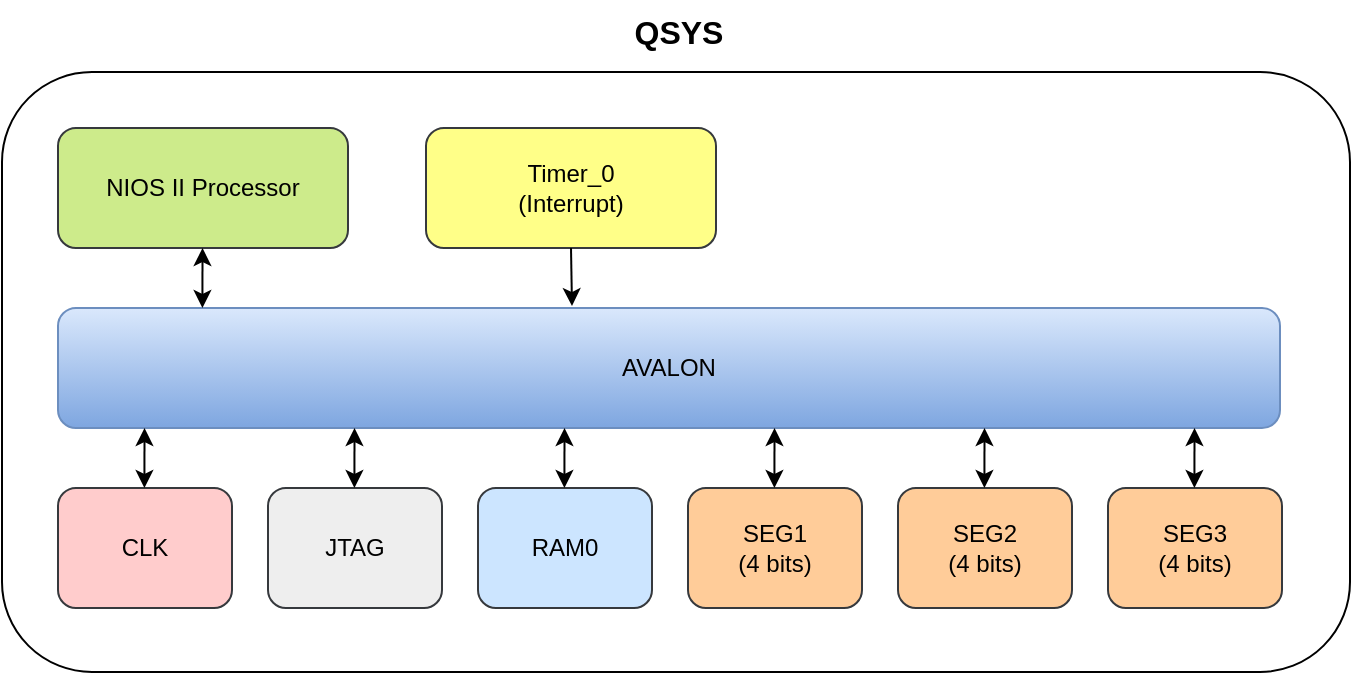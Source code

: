 <mxfile version="23.0.0" type="device">
  <diagram name="Page-1" id="6uvn0BjRNNA6eKQeH8ag">
    <mxGraphModel dx="1802" dy="1154" grid="0" gridSize="10" guides="1" tooltips="1" connect="1" arrows="1" fold="1" page="0" pageScale="1" pageWidth="827" pageHeight="1169" math="0" shadow="0">
      <root>
        <mxCell id="0" />
        <mxCell id="1" parent="0" />
        <mxCell id="ab1ZRsi_1XtIqZTIRvgs-21" value="" style="rounded=1;whiteSpace=wrap;html=1;" parent="1" vertex="1">
          <mxGeometry x="28" y="-117" width="674" height="300" as="geometry" />
        </mxCell>
        <mxCell id="ab1ZRsi_1XtIqZTIRvgs-1" value="AVALON" style="rounded=1;whiteSpace=wrap;html=1;fillColor=#dae8fc;gradientColor=#7ea6e0;strokeColor=#6c8ebf;" parent="1" vertex="1">
          <mxGeometry x="56" y="1" width="611" height="60" as="geometry" />
        </mxCell>
        <mxCell id="ab1ZRsi_1XtIqZTIRvgs-2" value="CLK" style="rounded=1;whiteSpace=wrap;html=1;fillColor=#ffcccc;strokeColor=#36393d;" parent="1" vertex="1">
          <mxGeometry x="56" y="91" width="87" height="60" as="geometry" />
        </mxCell>
        <mxCell id="ab1ZRsi_1XtIqZTIRvgs-3" value="JTAG" style="rounded=1;whiteSpace=wrap;html=1;fillColor=#eeeeee;strokeColor=#36393d;" parent="1" vertex="1">
          <mxGeometry x="161" y="91" width="87" height="60" as="geometry" />
        </mxCell>
        <mxCell id="ab1ZRsi_1XtIqZTIRvgs-4" value="RAM0" style="rounded=1;whiteSpace=wrap;html=1;fillColor=#cce5ff;strokeColor=#36393d;" parent="1" vertex="1">
          <mxGeometry x="266" y="91" width="87" height="60" as="geometry" />
        </mxCell>
        <mxCell id="ab1ZRsi_1XtIqZTIRvgs-5" value="SEG1 &lt;br&gt;(4 bits)" style="rounded=1;whiteSpace=wrap;html=1;fillColor=#ffcc99;strokeColor=#36393d;" parent="1" vertex="1">
          <mxGeometry x="371" y="91" width="87" height="60" as="geometry" />
        </mxCell>
        <mxCell id="ab1ZRsi_1XtIqZTIRvgs-6" value="SEG2 &lt;br&gt;(4 bits)" style="rounded=1;whiteSpace=wrap;html=1;fillColor=#ffcc99;strokeColor=#36393d;" parent="1" vertex="1">
          <mxGeometry x="476" y="91" width="87" height="60" as="geometry" />
        </mxCell>
        <mxCell id="ab1ZRsi_1XtIqZTIRvgs-7" value="SEG3&lt;br&gt;(4 bits)" style="rounded=1;whiteSpace=wrap;html=1;fillColor=#ffcc99;strokeColor=#36393d;" parent="1" vertex="1">
          <mxGeometry x="581" y="91" width="87" height="60" as="geometry" />
        </mxCell>
        <mxCell id="ab1ZRsi_1XtIqZTIRvgs-8" value="NIOS II Processor" style="rounded=1;whiteSpace=wrap;html=1;fillColor=#cdeb8b;strokeColor=#36393d;" parent="1" vertex="1">
          <mxGeometry x="56" y="-89" width="145" height="60" as="geometry" />
        </mxCell>
        <mxCell id="ab1ZRsi_1XtIqZTIRvgs-9" value="Timer_0&lt;br&gt;(Interrupt)" style="rounded=1;whiteSpace=wrap;html=1;fillColor=#ffff88;strokeColor=#36393d;" parent="1" vertex="1">
          <mxGeometry x="240" y="-89" width="145" height="60" as="geometry" />
        </mxCell>
        <mxCell id="ab1ZRsi_1XtIqZTIRvgs-13" value="" style="endArrow=classic;startArrow=classic;html=1;rounded=0;exitX=0.065;exitY=1;exitDx=0;exitDy=0;exitPerimeter=0;entryX=0.456;entryY=0;entryDx=0;entryDy=0;entryPerimeter=0;" parent="1" edge="1">
          <mxGeometry width="50" height="50" relative="1" as="geometry">
            <mxPoint x="99.255" y="61" as="sourcePoint" />
            <mxPoint x="99.212" y="91" as="targetPoint" />
          </mxGeometry>
        </mxCell>
        <mxCell id="ab1ZRsi_1XtIqZTIRvgs-14" value="" style="endArrow=classic;startArrow=classic;html=1;rounded=0;exitX=0.065;exitY=1;exitDx=0;exitDy=0;exitPerimeter=0;entryX=0.456;entryY=0;entryDx=0;entryDy=0;entryPerimeter=0;" parent="1" edge="1">
          <mxGeometry width="50" height="50" relative="1" as="geometry">
            <mxPoint x="204.255" y="61" as="sourcePoint" />
            <mxPoint x="204.212" y="91" as="targetPoint" />
          </mxGeometry>
        </mxCell>
        <mxCell id="ab1ZRsi_1XtIqZTIRvgs-15" value="" style="endArrow=classic;startArrow=classic;html=1;rounded=0;exitX=0.065;exitY=1;exitDx=0;exitDy=0;exitPerimeter=0;entryX=0.456;entryY=0;entryDx=0;entryDy=0;entryPerimeter=0;" parent="1" edge="1">
          <mxGeometry width="50" height="50" relative="1" as="geometry">
            <mxPoint x="309.255" y="61" as="sourcePoint" />
            <mxPoint x="309.212" y="91" as="targetPoint" />
          </mxGeometry>
        </mxCell>
        <mxCell id="ab1ZRsi_1XtIqZTIRvgs-16" value="" style="endArrow=classic;startArrow=classic;html=1;rounded=0;exitX=0.065;exitY=1;exitDx=0;exitDy=0;exitPerimeter=0;entryX=0.456;entryY=0;entryDx=0;entryDy=0;entryPerimeter=0;" parent="1" edge="1">
          <mxGeometry width="50" height="50" relative="1" as="geometry">
            <mxPoint x="414.255" y="61" as="sourcePoint" />
            <mxPoint x="414.212" y="91" as="targetPoint" />
          </mxGeometry>
        </mxCell>
        <mxCell id="ab1ZRsi_1XtIqZTIRvgs-17" value="" style="endArrow=classic;startArrow=classic;html=1;rounded=0;exitX=0.065;exitY=1;exitDx=0;exitDy=0;exitPerimeter=0;entryX=0.456;entryY=0;entryDx=0;entryDy=0;entryPerimeter=0;" parent="1" edge="1">
          <mxGeometry width="50" height="50" relative="1" as="geometry">
            <mxPoint x="519.255" y="61" as="sourcePoint" />
            <mxPoint x="519.212" y="91" as="targetPoint" />
          </mxGeometry>
        </mxCell>
        <mxCell id="ab1ZRsi_1XtIqZTIRvgs-18" value="" style="endArrow=classic;startArrow=classic;html=1;rounded=0;exitX=0.065;exitY=1;exitDx=0;exitDy=0;exitPerimeter=0;entryX=0.456;entryY=0;entryDx=0;entryDy=0;entryPerimeter=0;" parent="1" edge="1">
          <mxGeometry width="50" height="50" relative="1" as="geometry">
            <mxPoint x="624.255" y="61" as="sourcePoint" />
            <mxPoint x="624.212" y="91" as="targetPoint" />
          </mxGeometry>
        </mxCell>
        <mxCell id="ab1ZRsi_1XtIqZTIRvgs-19" value="" style="endArrow=classic;startArrow=classic;html=1;rounded=0;exitX=0.065;exitY=1;exitDx=0;exitDy=0;exitPerimeter=0;entryX=0.456;entryY=0;entryDx=0;entryDy=0;entryPerimeter=0;" parent="1" edge="1">
          <mxGeometry width="50" height="50" relative="1" as="geometry">
            <mxPoint x="128.255" y="-29" as="sourcePoint" />
            <mxPoint x="128.212" y="1" as="targetPoint" />
          </mxGeometry>
        </mxCell>
        <mxCell id="ab1ZRsi_1XtIqZTIRvgs-20" value="" style="endArrow=classic;html=1;rounded=0;exitX=0.5;exitY=1;exitDx=0;exitDy=0;" parent="1" source="ab1ZRsi_1XtIqZTIRvgs-9" edge="1">
          <mxGeometry width="50" height="50" relative="1" as="geometry">
            <mxPoint x="279" y="145" as="sourcePoint" />
            <mxPoint x="313" as="targetPoint" />
          </mxGeometry>
        </mxCell>
        <mxCell id="ab1ZRsi_1XtIqZTIRvgs-22" value="&lt;b&gt;&lt;font style=&quot;font-size: 16px;&quot;&gt;QSYS&lt;/font&gt;&lt;/b&gt;" style="text;html=1;align=center;verticalAlign=middle;resizable=0;points=[];autosize=1;" parent="1" vertex="1">
          <mxGeometry x="334.5" y="-153" width="62" height="31" as="geometry" />
        </mxCell>
      </root>
    </mxGraphModel>
  </diagram>
</mxfile>
